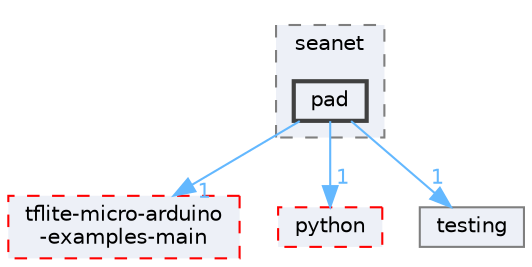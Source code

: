 digraph "Arduino/GetStartedWithMachineLearningOnArduino/tflite-micro-main/tensorflow/lite/micro/integration_tests/seanet/pad"
{
 // LATEX_PDF_SIZE
  bgcolor="transparent";
  edge [fontname=Helvetica,fontsize=10,labelfontname=Helvetica,labelfontsize=10];
  node [fontname=Helvetica,fontsize=10,shape=box,height=0.2,width=0.4];
  compound=true
  subgraph clusterdir_c2a8424ad1b2692772d6be1ab7d91175 {
    graph [ bgcolor="#edf0f7", pencolor="grey50", label="seanet", fontname=Helvetica,fontsize=10 style="filled,dashed", URL="dir_c2a8424ad1b2692772d6be1ab7d91175.html",tooltip=""]
  dir_23ac82c5cef43d5b1bb8652885fab0eb [label="pad", fillcolor="#edf0f7", color="grey25", style="filled,bold", URL="dir_23ac82c5cef43d5b1bb8652885fab0eb.html",tooltip=""];
  }
  dir_0d2ed21f8b79a9b0d8abfa821a489de0 [label="tflite-micro-arduino\l-examples-main", fillcolor="#edf0f7", color="red", style="filled,dashed", URL="dir_0d2ed21f8b79a9b0d8abfa821a489de0.html",tooltip=""];
  dir_1b776bd1e52f39eb838df75cc6a7644c [label="python", fillcolor="#edf0f7", color="red", style="filled,dashed", URL="dir_1b776bd1e52f39eb838df75cc6a7644c.html",tooltip=""];
  dir_470971d43bc71e7f55bec04deac8e7a7 [label="testing", fillcolor="#edf0f7", color="grey50", style="filled", URL="dir_470971d43bc71e7f55bec04deac8e7a7.html",tooltip=""];
  dir_23ac82c5cef43d5b1bb8652885fab0eb->dir_0d2ed21f8b79a9b0d8abfa821a489de0 [headlabel="1", labeldistance=1.5 headhref="dir_000230_000335.html" href="dir_000230_000335.html" color="steelblue1" fontcolor="steelblue1"];
  dir_23ac82c5cef43d5b1bb8652885fab0eb->dir_1b776bd1e52f39eb838df75cc6a7644c [headlabel="1", labeldistance=1.5 headhref="dir_000230_000251.html" href="dir_000230_000251.html" color="steelblue1" fontcolor="steelblue1"];
  dir_23ac82c5cef43d5b1bb8652885fab0eb->dir_470971d43bc71e7f55bec04deac8e7a7 [headlabel="1", labeldistance=1.5 headhref="dir_000230_000328.html" href="dir_000230_000328.html" color="steelblue1" fontcolor="steelblue1"];
}
